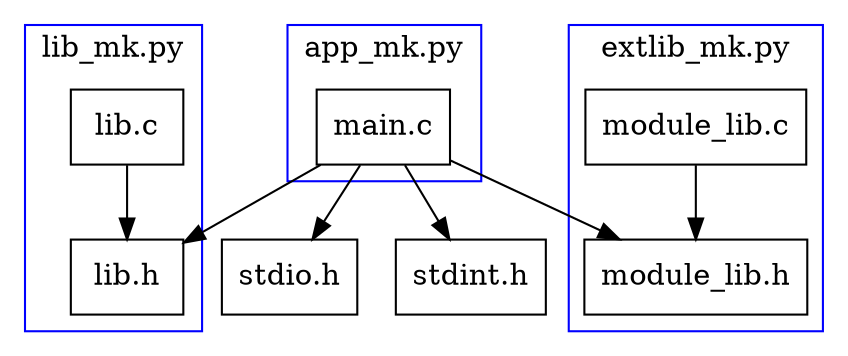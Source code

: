 digraph module {
    main_c -> stdio_h;
    main_c -> lib_h;
    main_c -> module_lib_h;
    main_c -> stdint_h;

    subgraph cluster_0 {
        main_c;
        label = "app_mk.py";
        color = blue;
    }
    subgraph cluster_1 {
        lib_c -> lib_h;
        label = "lib_mk.py";
        color = blue;
    }
    subgraph cluster_2 {
        module_lib_c -> module_lib_h;
        label = "extlib_mk.py";
        color = blue;
    }

    main_c [shape=box label="main.c"];
    stdio_h [shape=box label="stdio.h"];
    lib_h [shape=box label="lib.h"];
    module_lib_h [shape=box label="module_lib.h"];
    stdint_h [shape=box label="stdint.h"];
    lib_c [shape=box label="lib.c"];
    module_lib_c [shape=box label="module_lib.c"];
}
